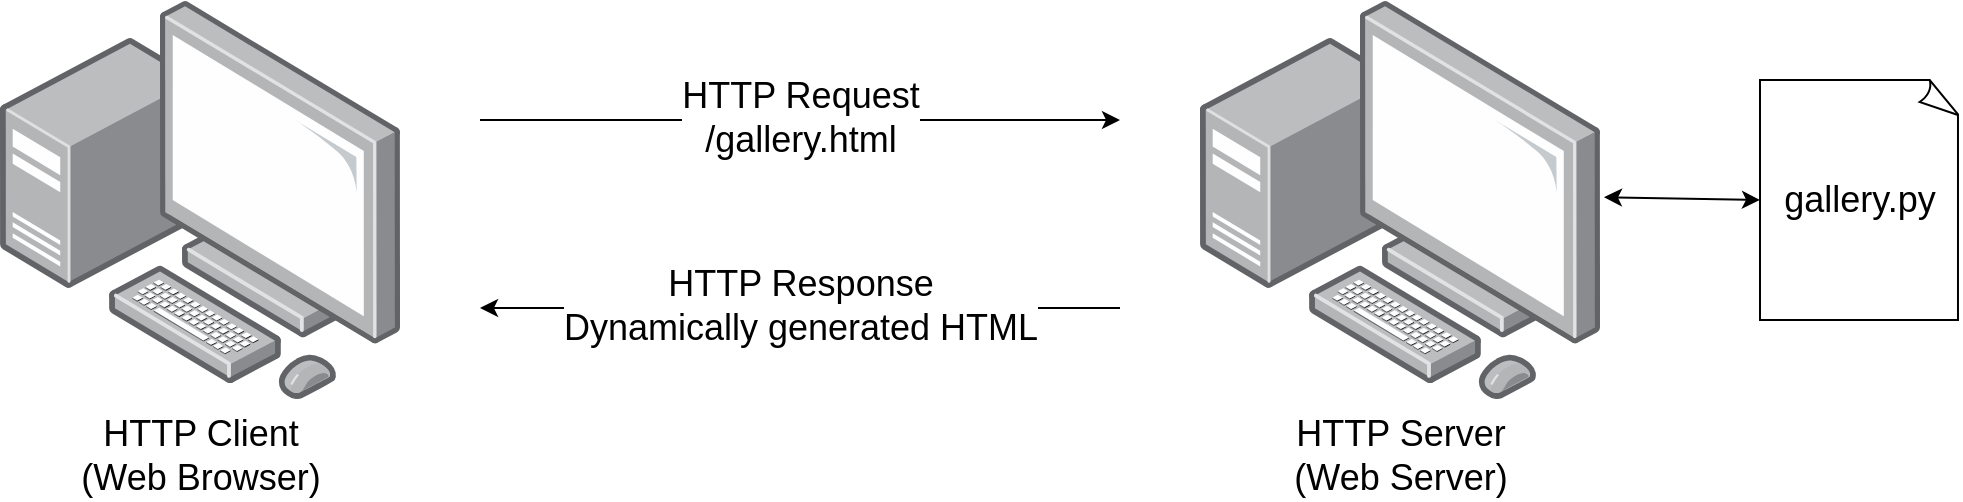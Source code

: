 <mxfile version="20.2.8" type="device"><diagram id="TafvfTGsf6afgZpbGeuC" name="Page-1"><mxGraphModel dx="1106" dy="822" grid="1" gridSize="10" guides="1" tooltips="1" connect="1" arrows="1" fold="1" page="1" pageScale="1" pageWidth="1169" pageHeight="827" math="0" shadow="0"><root><mxCell id="0"/><mxCell id="1" parent="0"/><mxCell id="Dg_-viMqnA2GLf18fslc-1" value="HTTP Client&lt;br style=&quot;font-size: 18px;&quot;&gt;(Web Browser)" style="points=[];aspect=fixed;html=1;align=center;shadow=0;dashed=0;image;image=img/lib/allied_telesis/computer_and_terminals/Personal_Computer_with_Server.svg;fontSize=18;" parent="1" vertex="1"><mxGeometry x="140" y="260" width="200" height="200" as="geometry"/></mxCell><mxCell id="Dg_-viMqnA2GLf18fslc-3" value="HTTP Server&lt;br style=&quot;font-size: 18px;&quot;&gt;(Web Server)" style="points=[];aspect=fixed;html=1;align=center;shadow=0;dashed=0;image;image=img/lib/allied_telesis/computer_and_terminals/Personal_Computer_with_Server.svg;fontSize=18;" parent="1" vertex="1"><mxGeometry x="740" y="260" width="200" height="200" as="geometry"/></mxCell><mxCell id="Dg_-viMqnA2GLf18fslc-5" value="" style="endArrow=classic;html=1;rounded=0;fontSize=18;" parent="1" edge="1"><mxGeometry width="50" height="50" relative="1" as="geometry"><mxPoint x="380" y="320" as="sourcePoint"/><mxPoint x="700" y="320" as="targetPoint"/></mxGeometry></mxCell><mxCell id="Dg_-viMqnA2GLf18fslc-6" value="HTTP Request&lt;br&gt;/gallery.html" style="edgeLabel;html=1;align=center;verticalAlign=middle;resizable=0;points=[];fontSize=18;" parent="Dg_-viMqnA2GLf18fslc-5" vertex="1" connectable="0"><mxGeometry x="-0.237" y="1" relative="1" as="geometry"><mxPoint x="38" as="offset"/></mxGeometry></mxCell><mxCell id="Dg_-viMqnA2GLf18fslc-7" value="" style="endArrow=none;html=1;rounded=0;fontSize=18;startArrow=classic;startFill=1;endFill=0;" parent="1" edge="1"><mxGeometry width="50" height="50" relative="1" as="geometry"><mxPoint x="380" y="414" as="sourcePoint"/><mxPoint x="700" y="414" as="targetPoint"/></mxGeometry></mxCell><mxCell id="Dg_-viMqnA2GLf18fslc-8" value="HTTP Response&lt;br&gt;Dynamically generated HTML" style="edgeLabel;html=1;align=center;verticalAlign=middle;resizable=0;points=[];fontSize=18;" parent="Dg_-viMqnA2GLf18fslc-7" vertex="1" connectable="0"><mxGeometry x="-0.237" y="1" relative="1" as="geometry"><mxPoint x="38" as="offset"/></mxGeometry></mxCell><mxCell id="uHXZW4KMaknw3yHxz6gm-2" value="gallery.py" style="whiteSpace=wrap;html=1;shape=mxgraph.basic.document;fontSize=18;fillColor=none;" parent="1" vertex="1"><mxGeometry x="1020" y="300" width="100" height="120" as="geometry"/></mxCell><mxCell id="uHXZW4KMaknw3yHxz6gm-5" value="" style="endArrow=classic;html=1;rounded=0;fontSize=18;startArrow=classic;startFill=1;entryX=0;entryY=0.5;entryDx=0;entryDy=0;entryPerimeter=0;exitX=1.01;exitY=0.493;exitDx=0;exitDy=0;exitPerimeter=0;" parent="1" edge="1" target="uHXZW4KMaknw3yHxz6gm-2" source="Dg_-viMqnA2GLf18fslc-3"><mxGeometry width="50" height="50" relative="1" as="geometry"><mxPoint x="960" y="360" as="sourcePoint"/><mxPoint x="1010" y="310" as="targetPoint"/></mxGeometry></mxCell></root></mxGraphModel></diagram></mxfile>